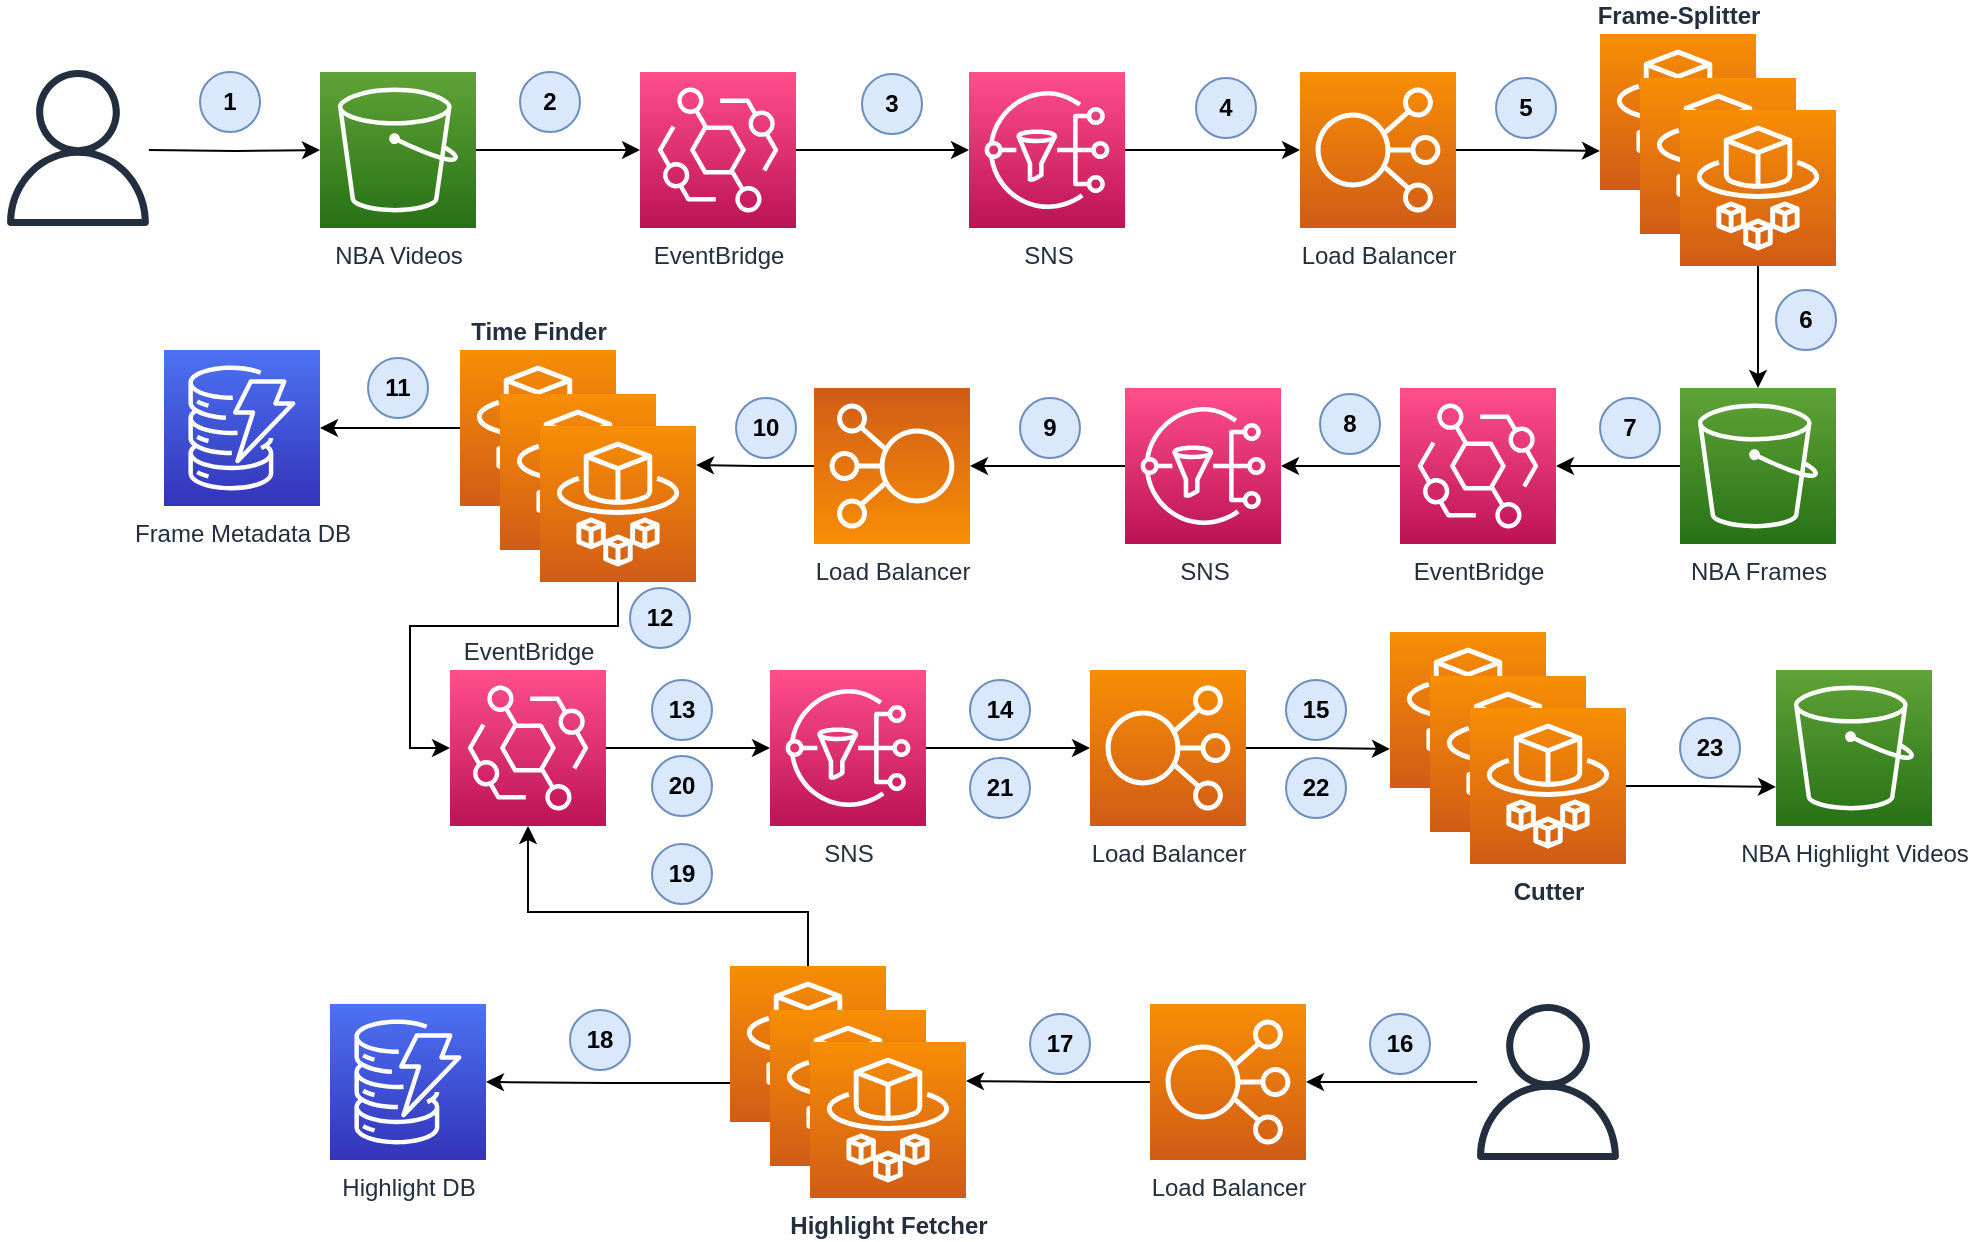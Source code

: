 <mxfile version="15.4.0" type="device"><diagram id="Ht1M8jgEwFfnCIfOTk4-" name="Page-1"><mxGraphModel dx="1086" dy="806" grid="1" gridSize="10" guides="1" tooltips="1" connect="1" arrows="1" fold="1" page="1" pageScale="1" pageWidth="1169" pageHeight="827" math="0" shadow="0"><root><mxCell id="0"/><mxCell id="1" parent="0"/><mxCell id="QrHGfayIJ2Q1uQ4Zjv9M-25" style="edgeStyle=orthogonalEdgeStyle;rounded=0;orthogonalLoop=1;jettySize=auto;html=1;" edge="1" parent="1" target="QrHGfayIJ2Q1uQ4Zjv9M-3"><mxGeometry relative="1" as="geometry"><mxPoint x="174.455" y="391" as="sourcePoint"/></mxGeometry></mxCell><mxCell id="QrHGfayIJ2Q1uQ4Zjv9M-2" value="" style="sketch=0;outlineConnect=0;fontColor=#232F3E;gradientColor=none;fillColor=#232F3E;strokeColor=none;dashed=0;verticalLabelPosition=bottom;verticalAlign=top;align=center;html=1;fontSize=12;fontStyle=0;aspect=fixed;pointerEvents=1;shape=mxgraph.aws4.user;" vertex="1" parent="1"><mxGeometry x="100" y="351" width="78" height="78" as="geometry"/></mxCell><mxCell id="QrHGfayIJ2Q1uQ4Zjv9M-26" style="edgeStyle=orthogonalEdgeStyle;rounded=0;orthogonalLoop=1;jettySize=auto;html=1;" edge="1" parent="1" source="QrHGfayIJ2Q1uQ4Zjv9M-3" target="QrHGfayIJ2Q1uQ4Zjv9M-4"><mxGeometry relative="1" as="geometry"/></mxCell><mxCell id="QrHGfayIJ2Q1uQ4Zjv9M-3" value="NBA Videos" style="sketch=0;points=[[0,0,0],[0.25,0,0],[0.5,0,0],[0.75,0,0],[1,0,0],[0,1,0],[0.25,1,0],[0.5,1,0],[0.75,1,0],[1,1,0],[0,0.25,0],[0,0.5,0],[0,0.75,0],[1,0.25,0],[1,0.5,0],[1,0.75,0]];outlineConnect=0;fontColor=#232F3E;gradientColor=#60A337;gradientDirection=north;fillColor=#277116;strokeColor=#ffffff;dashed=0;verticalLabelPosition=bottom;verticalAlign=top;align=center;html=1;fontSize=12;fontStyle=0;aspect=fixed;shape=mxgraph.aws4.resourceIcon;resIcon=mxgraph.aws4.s3;" vertex="1" parent="1"><mxGeometry x="260" y="352" width="78" height="78" as="geometry"/></mxCell><mxCell id="QrHGfayIJ2Q1uQ4Zjv9M-27" value="" style="edgeStyle=orthogonalEdgeStyle;rounded=0;orthogonalLoop=1;jettySize=auto;html=1;" edge="1" parent="1" source="QrHGfayIJ2Q1uQ4Zjv9M-4" target="QrHGfayIJ2Q1uQ4Zjv9M-5"><mxGeometry relative="1" as="geometry"/></mxCell><mxCell id="QrHGfayIJ2Q1uQ4Zjv9M-4" value="EventBridge" style="sketch=0;points=[[0,0,0],[0.25,0,0],[0.5,0,0],[0.75,0,0],[1,0,0],[0,1,0],[0.25,1,0],[0.5,1,0],[0.75,1,0],[1,1,0],[0,0.25,0],[0,0.5,0],[0,0.75,0],[1,0.25,0],[1,0.5,0],[1,0.75,0]];outlineConnect=0;fontColor=#232F3E;gradientColor=#FF4F8B;gradientDirection=north;fillColor=#BC1356;strokeColor=#ffffff;dashed=0;verticalLabelPosition=bottom;verticalAlign=top;align=center;html=1;fontSize=12;fontStyle=0;aspect=fixed;shape=mxgraph.aws4.resourceIcon;resIcon=mxgraph.aws4.eventbridge;" vertex="1" parent="1"><mxGeometry x="420" y="352" width="78" height="78" as="geometry"/></mxCell><mxCell id="QrHGfayIJ2Q1uQ4Zjv9M-28" style="edgeStyle=orthogonalEdgeStyle;rounded=0;orthogonalLoop=1;jettySize=auto;html=1;" edge="1" parent="1" source="QrHGfayIJ2Q1uQ4Zjv9M-5" target="QrHGfayIJ2Q1uQ4Zjv9M-12"><mxGeometry relative="1" as="geometry"/></mxCell><mxCell id="QrHGfayIJ2Q1uQ4Zjv9M-5" value="SNS" style="sketch=0;points=[[0,0,0],[0.25,0,0],[0.5,0,0],[0.75,0,0],[1,0,0],[0,1,0],[0.25,1,0],[0.5,1,0],[0.75,1,0],[1,1,0],[0,0.25,0],[0,0.5,0],[0,0.75,0],[1,0.25,0],[1,0.5,0],[1,0.75,0]];outlineConnect=0;fontColor=#232F3E;gradientColor=#FF4F8B;gradientDirection=north;fillColor=#BC1356;strokeColor=#ffffff;dashed=0;verticalLabelPosition=bottom;verticalAlign=top;align=center;html=1;fontSize=12;fontStyle=0;aspect=fixed;shape=mxgraph.aws4.resourceIcon;resIcon=mxgraph.aws4.sns;labelPosition=center;" vertex="1" parent="1"><mxGeometry x="584.5" y="352" width="78" height="78" as="geometry"/></mxCell><mxCell id="QrHGfayIJ2Q1uQ4Zjv9M-6" value="&lt;b&gt;Frame-Splitter&lt;/b&gt;" style="sketch=0;points=[[0,0,0],[0.25,0,0],[0.5,0,0],[0.75,0,0],[1,0,0],[0,1,0],[0.25,1,0],[0.5,1,0],[0.75,1,0],[1,1,0],[0,0.25,0],[0,0.5,0],[0,0.75,0],[1,0.25,0],[1,0.5,0],[1,0.75,0]];outlineConnect=0;fontColor=#232F3E;gradientColor=#F78E04;gradientDirection=north;fillColor=#D05C17;strokeColor=#ffffff;dashed=0;verticalLabelPosition=top;verticalAlign=bottom;align=center;html=1;fontSize=12;fontStyle=0;aspect=fixed;shape=mxgraph.aws4.resourceIcon;resIcon=mxgraph.aws4.fargate;labelPosition=center;" vertex="1" parent="1"><mxGeometry x="900" y="333" width="78" height="78" as="geometry"/></mxCell><mxCell id="QrHGfayIJ2Q1uQ4Zjv9M-7" value="" style="sketch=0;points=[[0,0,0],[0.25,0,0],[0.5,0,0],[0.75,0,0],[1,0,0],[0,1,0],[0.25,1,0],[0.5,1,0],[0.75,1,0],[1,1,0],[0,0.25,0],[0,0.5,0],[0,0.75,0],[1,0.25,0],[1,0.5,0],[1,0.75,0]];outlineConnect=0;fontColor=#232F3E;gradientColor=#F78E04;gradientDirection=north;fillColor=#D05C17;strokeColor=#ffffff;dashed=0;verticalLabelPosition=bottom;verticalAlign=top;align=center;html=1;fontSize=12;fontStyle=0;aspect=fixed;shape=mxgraph.aws4.resourceIcon;resIcon=mxgraph.aws4.fargate;" vertex="1" parent="1"><mxGeometry x="920" y="355" width="78" height="78" as="geometry"/></mxCell><mxCell id="QrHGfayIJ2Q1uQ4Zjv9M-15" style="edgeStyle=orthogonalEdgeStyle;rounded=0;orthogonalLoop=1;jettySize=auto;html=1;" edge="1" parent="1" source="QrHGfayIJ2Q1uQ4Zjv9M-8" target="QrHGfayIJ2Q1uQ4Zjv9M-14"><mxGeometry relative="1" as="geometry"/></mxCell><mxCell id="QrHGfayIJ2Q1uQ4Zjv9M-8" value="" style="sketch=0;points=[[0,0,0],[0.25,0,0],[0.5,0,0],[0.75,0,0],[1,0,0],[0,1,0],[0.25,1,0],[0.5,1,0],[0.75,1,0],[1,1,0],[0,0.25,0],[0,0.5,0],[0,0.75,0],[1,0.25,0],[1,0.5,0],[1,0.75,0]];outlineConnect=0;fontColor=#232F3E;gradientColor=#F78E04;gradientDirection=north;fillColor=#D05C17;strokeColor=#ffffff;dashed=0;verticalLabelPosition=bottom;verticalAlign=top;align=center;html=1;fontSize=12;fontStyle=0;aspect=fixed;shape=mxgraph.aws4.resourceIcon;resIcon=mxgraph.aws4.fargate;" vertex="1" parent="1"><mxGeometry x="940" y="371" width="78" height="78" as="geometry"/></mxCell><mxCell id="QrHGfayIJ2Q1uQ4Zjv9M-13" style="edgeStyle=orthogonalEdgeStyle;rounded=0;orthogonalLoop=1;jettySize=auto;html=1;entryX=0;entryY=0.75;entryDx=0;entryDy=0;entryPerimeter=0;" edge="1" parent="1" source="QrHGfayIJ2Q1uQ4Zjv9M-12" target="QrHGfayIJ2Q1uQ4Zjv9M-6"><mxGeometry relative="1" as="geometry"/></mxCell><mxCell id="QrHGfayIJ2Q1uQ4Zjv9M-12" value="Load Balancer" style="sketch=0;points=[[0,0,0],[0.25,0,0],[0.5,0,0],[0.75,0,0],[1,0,0],[0,1,0],[0.25,1,0],[0.5,1,0],[0.75,1,0],[1,1,0],[0,0.25,0],[0,0.5,0],[0,0.75,0],[1,0.25,0],[1,0.5,0],[1,0.75,0]];outlineConnect=0;fontColor=#232F3E;gradientColor=#F78E04;gradientDirection=north;fillColor=#D05C17;strokeColor=#ffffff;dashed=0;verticalLabelPosition=bottom;verticalAlign=top;align=center;html=1;fontSize=12;fontStyle=0;aspect=fixed;shape=mxgraph.aws4.resourceIcon;resIcon=mxgraph.aws4.elastic_load_balancing;" vertex="1" parent="1"><mxGeometry x="750" y="352" width="78" height="78" as="geometry"/></mxCell><mxCell id="QrHGfayIJ2Q1uQ4Zjv9M-31" style="edgeStyle=orthogonalEdgeStyle;rounded=0;orthogonalLoop=1;jettySize=auto;html=1;" edge="1" parent="1" source="QrHGfayIJ2Q1uQ4Zjv9M-14" target="QrHGfayIJ2Q1uQ4Zjv9M-16"><mxGeometry relative="1" as="geometry"/></mxCell><mxCell id="QrHGfayIJ2Q1uQ4Zjv9M-14" value="NBA Frames" style="sketch=0;points=[[0,0,0],[0.25,0,0],[0.5,0,0],[0.75,0,0],[1,0,0],[0,1,0],[0.25,1,0],[0.5,1,0],[0.75,1,0],[1,1,0],[0,0.25,0],[0,0.5,0],[0,0.75,0],[1,0.25,0],[1,0.5,0],[1,0.75,0]];outlineConnect=0;fontColor=#232F3E;gradientColor=#60A337;gradientDirection=north;fillColor=#277116;strokeColor=#ffffff;dashed=0;verticalLabelPosition=bottom;verticalAlign=top;align=center;html=1;fontSize=12;fontStyle=0;aspect=fixed;shape=mxgraph.aws4.resourceIcon;resIcon=mxgraph.aws4.s3;" vertex="1" parent="1"><mxGeometry x="940" y="510" width="78" height="78" as="geometry"/></mxCell><mxCell id="QrHGfayIJ2Q1uQ4Zjv9M-32" style="edgeStyle=orthogonalEdgeStyle;rounded=0;orthogonalLoop=1;jettySize=auto;html=1;entryX=1;entryY=0.5;entryDx=0;entryDy=0;entryPerimeter=0;" edge="1" parent="1" source="QrHGfayIJ2Q1uQ4Zjv9M-16" target="QrHGfayIJ2Q1uQ4Zjv9M-17"><mxGeometry relative="1" as="geometry"/></mxCell><mxCell id="QrHGfayIJ2Q1uQ4Zjv9M-16" value="EventBridge" style="sketch=0;points=[[0,0,0],[0.25,0,0],[0.5,0,0],[0.75,0,0],[1,0,0],[0,1,0],[0.25,1,0],[0.5,1,0],[0.75,1,0],[1,1,0],[0,0.25,0],[0,0.5,0],[0,0.75,0],[1,0.25,0],[1,0.5,0],[1,0.75,0]];outlineConnect=0;fontColor=#232F3E;gradientColor=#FF4F8B;gradientDirection=north;fillColor=#BC1356;strokeColor=#ffffff;dashed=0;verticalLabelPosition=bottom;verticalAlign=top;align=center;html=1;fontSize=12;fontStyle=0;aspect=fixed;shape=mxgraph.aws4.resourceIcon;resIcon=mxgraph.aws4.eventbridge;" vertex="1" parent="1"><mxGeometry x="800" y="510" width="78" height="78" as="geometry"/></mxCell><mxCell id="QrHGfayIJ2Q1uQ4Zjv9M-33" style="edgeStyle=orthogonalEdgeStyle;rounded=0;orthogonalLoop=1;jettySize=auto;html=1;" edge="1" parent="1" source="QrHGfayIJ2Q1uQ4Zjv9M-17" target="QrHGfayIJ2Q1uQ4Zjv9M-18"><mxGeometry relative="1" as="geometry"/></mxCell><mxCell id="QrHGfayIJ2Q1uQ4Zjv9M-17" value="SNS" style="sketch=0;points=[[0,0,0],[0.25,0,0],[0.5,0,0],[0.75,0,0],[1,0,0],[0,1,0],[0.25,1,0],[0.5,1,0],[0.75,1,0],[1,1,0],[0,0.25,0],[0,0.5,0],[0,0.75,0],[1,0.25,0],[1,0.5,0],[1,0.75,0]];outlineConnect=0;fontColor=#232F3E;gradientColor=#FF4F8B;gradientDirection=north;fillColor=#BC1356;strokeColor=#ffffff;dashed=0;verticalLabelPosition=bottom;verticalAlign=top;align=center;html=1;fontSize=12;fontStyle=0;aspect=fixed;shape=mxgraph.aws4.resourceIcon;resIcon=mxgraph.aws4.sns;labelPosition=center;" vertex="1" parent="1"><mxGeometry x="662.5" y="510" width="78" height="78" as="geometry"/></mxCell><mxCell id="QrHGfayIJ2Q1uQ4Zjv9M-24" style="edgeStyle=orthogonalEdgeStyle;rounded=0;orthogonalLoop=1;jettySize=auto;html=1;entryX=1;entryY=0.25;entryDx=0;entryDy=0;entryPerimeter=0;" edge="1" parent="1" source="QrHGfayIJ2Q1uQ4Zjv9M-18" target="QrHGfayIJ2Q1uQ4Zjv9M-23"><mxGeometry relative="1" as="geometry"/></mxCell><mxCell id="QrHGfayIJ2Q1uQ4Zjv9M-18" value="Load Balancer" style="sketch=0;points=[[0,0,0],[0.25,0,0],[0.5,0,0],[0.75,0,0],[1,0,0],[0,1,0],[0.25,1,0],[0.5,1,0],[0.75,1,0],[1,1,0],[0,0.25,0],[0,0.5,0],[0,0.75,0],[1,0.25,0],[1,0.5,0],[1,0.75,0]];outlineConnect=0;fontColor=#232F3E;gradientColor=#F78E04;gradientDirection=north;fillColor=#D05C17;strokeColor=#ffffff;dashed=0;verticalLabelPosition=bottom;verticalAlign=top;align=center;html=1;fontSize=12;fontStyle=0;aspect=fixed;shape=mxgraph.aws4.resourceIcon;resIcon=mxgraph.aws4.elastic_load_balancing;direction=west;" vertex="1" parent="1"><mxGeometry x="507" y="510" width="78" height="78" as="geometry"/></mxCell><mxCell id="QrHGfayIJ2Q1uQ4Zjv9M-30" style="edgeStyle=orthogonalEdgeStyle;rounded=0;orthogonalLoop=1;jettySize=auto;html=1;entryX=1;entryY=0.5;entryDx=0;entryDy=0;entryPerimeter=0;" edge="1" parent="1" source="QrHGfayIJ2Q1uQ4Zjv9M-21" target="QrHGfayIJ2Q1uQ4Zjv9M-29"><mxGeometry relative="1" as="geometry"/></mxCell><mxCell id="QrHGfayIJ2Q1uQ4Zjv9M-21" value="&lt;b&gt;Time Finder&lt;/b&gt;" style="sketch=0;points=[[0,0,0],[0.25,0,0],[0.5,0,0],[0.75,0,0],[1,0,0],[0,1,0],[0.25,1,0],[0.5,1,0],[0.75,1,0],[1,1,0],[0,0.25,0],[0,0.5,0],[0,0.75,0],[1,0.25,0],[1,0.5,0],[1,0.75,0]];outlineConnect=0;fontColor=#232F3E;gradientColor=#F78E04;gradientDirection=north;fillColor=#D05C17;strokeColor=#ffffff;dashed=0;verticalLabelPosition=top;verticalAlign=bottom;align=center;html=1;fontSize=12;fontStyle=0;aspect=fixed;shape=mxgraph.aws4.resourceIcon;resIcon=mxgraph.aws4.fargate;labelPosition=center;" vertex="1" parent="1"><mxGeometry x="330" y="491" width="78" height="78" as="geometry"/></mxCell><mxCell id="QrHGfayIJ2Q1uQ4Zjv9M-22" value="" style="sketch=0;points=[[0,0,0],[0.25,0,0],[0.5,0,0],[0.75,0,0],[1,0,0],[0,1,0],[0.25,1,0],[0.5,1,0],[0.75,1,0],[1,1,0],[0,0.25,0],[0,0.5,0],[0,0.75,0],[1,0.25,0],[1,0.5,0],[1,0.75,0]];outlineConnect=0;fontColor=#232F3E;gradientColor=#F78E04;gradientDirection=north;fillColor=#D05C17;strokeColor=#ffffff;dashed=0;verticalLabelPosition=bottom;verticalAlign=top;align=center;html=1;fontSize=12;fontStyle=0;aspect=fixed;shape=mxgraph.aws4.resourceIcon;resIcon=mxgraph.aws4.fargate;" vertex="1" parent="1"><mxGeometry x="350" y="513" width="78" height="78" as="geometry"/></mxCell><mxCell id="QrHGfayIJ2Q1uQ4Zjv9M-54" style="edgeStyle=orthogonalEdgeStyle;rounded=0;orthogonalLoop=1;jettySize=auto;html=1;entryX=0;entryY=0.5;entryDx=0;entryDy=0;entryPerimeter=0;exitX=0.5;exitY=1;exitDx=0;exitDy=0;exitPerimeter=0;" edge="1" parent="1" source="QrHGfayIJ2Q1uQ4Zjv9M-23" target="QrHGfayIJ2Q1uQ4Zjv9M-43"><mxGeometry relative="1" as="geometry"/></mxCell><mxCell id="QrHGfayIJ2Q1uQ4Zjv9M-23" value="" style="sketch=0;points=[[0,0,0],[0.25,0,0],[0.5,0,0],[0.75,0,0],[1,0,0],[0,1,0],[0.25,1,0],[0.5,1,0],[0.75,1,0],[1,1,0],[0,0.25,0],[0,0.5,0],[0,0.75,0],[1,0.25,0],[1,0.5,0],[1,0.75,0]];outlineConnect=0;fontColor=#232F3E;gradientColor=#F78E04;gradientDirection=north;fillColor=#D05C17;strokeColor=#ffffff;dashed=0;verticalLabelPosition=bottom;verticalAlign=top;align=center;html=1;fontSize=12;fontStyle=0;aspect=fixed;shape=mxgraph.aws4.resourceIcon;resIcon=mxgraph.aws4.fargate;" vertex="1" parent="1"><mxGeometry x="370" y="529" width="78" height="78" as="geometry"/></mxCell><mxCell id="QrHGfayIJ2Q1uQ4Zjv9M-29" value="Frame Metadata DB" style="sketch=0;points=[[0,0,0],[0.25,0,0],[0.5,0,0],[0.75,0,0],[1,0,0],[0,1,0],[0.25,1,0],[0.5,1,0],[0.75,1,0],[1,1,0],[0,0.25,0],[0,0.5,0],[0,0.75,0],[1,0.25,0],[1,0.5,0],[1,0.75,0]];outlineConnect=0;fontColor=#232F3E;gradientColor=#4D72F3;gradientDirection=north;fillColor=#3334B9;strokeColor=#ffffff;dashed=0;verticalLabelPosition=bottom;verticalAlign=top;align=center;html=1;fontSize=12;fontStyle=0;aspect=fixed;shape=mxgraph.aws4.resourceIcon;resIcon=mxgraph.aws4.dynamodb;" vertex="1" parent="1"><mxGeometry x="182" y="491" width="78" height="78" as="geometry"/></mxCell><mxCell id="QrHGfayIJ2Q1uQ4Zjv9M-55" style="edgeStyle=orthogonalEdgeStyle;rounded=0;orthogonalLoop=1;jettySize=auto;html=1;" edge="1" parent="1" source="QrHGfayIJ2Q1uQ4Zjv9M-34" target="QrHGfayIJ2Q1uQ4Zjv9M-43"><mxGeometry relative="1" as="geometry"><Array as="points"><mxPoint x="504" y="772"/><mxPoint x="364" y="772"/></Array></mxGeometry></mxCell><mxCell id="QrHGfayIJ2Q1uQ4Zjv9M-34" value="" style="sketch=0;points=[[0,0,0],[0.25,0,0],[0.5,0,0],[0.75,0,0],[1,0,0],[0,1,0],[0.25,1,0],[0.5,1,0],[0.75,1,0],[1,1,0],[0,0.25,0],[0,0.5,0],[0,0.75,0],[1,0.25,0],[1,0.5,0],[1,0.75,0]];outlineConnect=0;fontColor=#232F3E;gradientColor=#F78E04;gradientDirection=north;fillColor=#D05C17;strokeColor=#ffffff;dashed=0;verticalLabelPosition=top;verticalAlign=bottom;align=center;html=1;fontSize=12;fontStyle=0;aspect=fixed;shape=mxgraph.aws4.resourceIcon;resIcon=mxgraph.aws4.fargate;labelPosition=center;" vertex="1" parent="1"><mxGeometry x="465" y="799" width="78" height="78" as="geometry"/></mxCell><mxCell id="QrHGfayIJ2Q1uQ4Zjv9M-35" value="" style="sketch=0;points=[[0,0,0],[0.25,0,0],[0.5,0,0],[0.75,0,0],[1,0,0],[0,1,0],[0.25,1,0],[0.5,1,0],[0.75,1,0],[1,1,0],[0,0.25,0],[0,0.5,0],[0,0.75,0],[1,0.25,0],[1,0.5,0],[1,0.75,0]];outlineConnect=0;fontColor=#232F3E;gradientColor=#F78E04;gradientDirection=north;fillColor=#D05C17;strokeColor=#ffffff;dashed=0;verticalLabelPosition=bottom;verticalAlign=top;align=center;html=1;fontSize=12;fontStyle=0;aspect=fixed;shape=mxgraph.aws4.resourceIcon;resIcon=mxgraph.aws4.fargate;" vertex="1" parent="1"><mxGeometry x="485" y="821" width="78" height="78" as="geometry"/></mxCell><mxCell id="QrHGfayIJ2Q1uQ4Zjv9M-42" style="edgeStyle=orthogonalEdgeStyle;rounded=0;orthogonalLoop=1;jettySize=auto;html=1;exitX=0;exitY=0.75;exitDx=0;exitDy=0;exitPerimeter=0;" edge="1" parent="1" source="QrHGfayIJ2Q1uQ4Zjv9M-34" target="QrHGfayIJ2Q1uQ4Zjv9M-41"><mxGeometry relative="1" as="geometry"/></mxCell><mxCell id="QrHGfayIJ2Q1uQ4Zjv9M-36" value="&lt;b&gt;Highlight Fetcher&lt;/b&gt;" style="sketch=0;points=[[0,0,0],[0.25,0,0],[0.5,0,0],[0.75,0,0],[1,0,0],[0,1,0],[0.25,1,0],[0.5,1,0],[0.75,1,0],[1,1,0],[0,0.25,0],[0,0.5,0],[0,0.75,0],[1,0.25,0],[1,0.5,0],[1,0.75,0]];outlineConnect=0;fontColor=#232F3E;gradientColor=#F78E04;gradientDirection=north;fillColor=#D05C17;strokeColor=#ffffff;dashed=0;verticalLabelPosition=bottom;verticalAlign=top;align=center;html=1;fontSize=12;fontStyle=0;aspect=fixed;shape=mxgraph.aws4.resourceIcon;resIcon=mxgraph.aws4.fargate;" vertex="1" parent="1"><mxGeometry x="505" y="837" width="78" height="78" as="geometry"/></mxCell><mxCell id="QrHGfayIJ2Q1uQ4Zjv9M-37" style="edgeStyle=orthogonalEdgeStyle;rounded=0;orthogonalLoop=1;jettySize=auto;html=1;entryX=1;entryY=0.25;entryDx=0;entryDy=0;entryPerimeter=0;" edge="1" parent="1" source="QrHGfayIJ2Q1uQ4Zjv9M-38" target="QrHGfayIJ2Q1uQ4Zjv9M-36"><mxGeometry relative="1" as="geometry"/></mxCell><mxCell id="QrHGfayIJ2Q1uQ4Zjv9M-38" value="Load Balancer" style="sketch=0;points=[[0,0,0],[0.25,0,0],[0.5,0,0],[0.75,0,0],[1,0,0],[0,1,0],[0.25,1,0],[0.5,1,0],[0.75,1,0],[1,1,0],[0,0.25,0],[0,0.5,0],[0,0.75,0],[1,0.25,0],[1,0.5,0],[1,0.75,0]];outlineConnect=0;fontColor=#232F3E;gradientColor=#F78E04;gradientDirection=north;fillColor=#D05C17;strokeColor=#ffffff;dashed=0;verticalLabelPosition=bottom;verticalAlign=top;align=center;html=1;fontSize=12;fontStyle=0;aspect=fixed;shape=mxgraph.aws4.resourceIcon;resIcon=mxgraph.aws4.elastic_load_balancing;" vertex="1" parent="1"><mxGeometry x="675" y="818" width="78" height="78" as="geometry"/></mxCell><mxCell id="QrHGfayIJ2Q1uQ4Zjv9M-40" style="edgeStyle=orthogonalEdgeStyle;rounded=0;orthogonalLoop=1;jettySize=auto;html=1;" edge="1" parent="1" source="QrHGfayIJ2Q1uQ4Zjv9M-39" target="QrHGfayIJ2Q1uQ4Zjv9M-38"><mxGeometry relative="1" as="geometry"/></mxCell><mxCell id="QrHGfayIJ2Q1uQ4Zjv9M-39" value="" style="sketch=0;outlineConnect=0;fontColor=#232F3E;gradientColor=none;fillColor=#232F3E;strokeColor=none;dashed=0;verticalLabelPosition=bottom;verticalAlign=top;align=center;html=1;fontSize=12;fontStyle=0;aspect=fixed;pointerEvents=1;shape=mxgraph.aws4.user;" vertex="1" parent="1"><mxGeometry x="835" y="818" width="78" height="78" as="geometry"/></mxCell><mxCell id="QrHGfayIJ2Q1uQ4Zjv9M-41" value="Highlight DB" style="sketch=0;points=[[0,0,0],[0.25,0,0],[0.5,0,0],[0.75,0,0],[1,0,0],[0,1,0],[0.25,1,0],[0.5,1,0],[0.75,1,0],[1,1,0],[0,0.25,0],[0,0.5,0],[0,0.75,0],[1,0.25,0],[1,0.5,0],[1,0.75,0]];outlineConnect=0;fontColor=#232F3E;gradientColor=#4D72F3;gradientDirection=north;fillColor=#3334B9;strokeColor=#ffffff;dashed=0;verticalLabelPosition=bottom;verticalAlign=top;align=center;html=1;fontSize=12;fontStyle=0;aspect=fixed;shape=mxgraph.aws4.resourceIcon;resIcon=mxgraph.aws4.dynamodb;" vertex="1" parent="1"><mxGeometry x="265" y="818" width="78" height="78" as="geometry"/></mxCell><mxCell id="QrHGfayIJ2Q1uQ4Zjv9M-46" style="edgeStyle=orthogonalEdgeStyle;rounded=0;orthogonalLoop=1;jettySize=auto;html=1;" edge="1" parent="1" source="QrHGfayIJ2Q1uQ4Zjv9M-43" target="QrHGfayIJ2Q1uQ4Zjv9M-44"><mxGeometry relative="1" as="geometry"/></mxCell><mxCell id="QrHGfayIJ2Q1uQ4Zjv9M-43" value="EventBridge" style="sketch=0;points=[[0,0,0],[0.25,0,0],[0.5,0,0],[0.75,0,0],[1,0,0],[0,1,0],[0.25,1,0],[0.5,1,0],[0.75,1,0],[1,1,0],[0,0.25,0],[0,0.5,0],[0,0.75,0],[1,0.25,0],[1,0.5,0],[1,0.75,0]];outlineConnect=0;fontColor=#232F3E;gradientColor=#FF4F8B;gradientDirection=north;fillColor=#BC1356;strokeColor=#ffffff;dashed=0;verticalLabelPosition=top;verticalAlign=bottom;align=center;html=1;fontSize=12;fontStyle=0;aspect=fixed;shape=mxgraph.aws4.resourceIcon;resIcon=mxgraph.aws4.eventbridge;labelPosition=center;" vertex="1" parent="1"><mxGeometry x="325" y="651" width="78" height="78" as="geometry"/></mxCell><mxCell id="QrHGfayIJ2Q1uQ4Zjv9M-52" style="edgeStyle=orthogonalEdgeStyle;rounded=0;orthogonalLoop=1;jettySize=auto;html=1;entryX=0;entryY=0.5;entryDx=0;entryDy=0;entryPerimeter=0;" edge="1" parent="1" source="QrHGfayIJ2Q1uQ4Zjv9M-44" target="QrHGfayIJ2Q1uQ4Zjv9M-51"><mxGeometry relative="1" as="geometry"/></mxCell><mxCell id="QrHGfayIJ2Q1uQ4Zjv9M-44" value="SNS" style="sketch=0;points=[[0,0,0],[0.25,0,0],[0.5,0,0],[0.75,0,0],[1,0,0],[0,1,0],[0.25,1,0],[0.5,1,0],[0.75,1,0],[1,1,0],[0,0.25,0],[0,0.5,0],[0,0.75,0],[1,0.25,0],[1,0.5,0],[1,0.75,0]];outlineConnect=0;fontColor=#232F3E;gradientColor=#FF4F8B;gradientDirection=north;fillColor=#BC1356;strokeColor=#ffffff;dashed=0;verticalLabelPosition=bottom;verticalAlign=top;align=center;html=1;fontSize=12;fontStyle=0;aspect=fixed;shape=mxgraph.aws4.resourceIcon;resIcon=mxgraph.aws4.sns;labelPosition=center;" vertex="1" parent="1"><mxGeometry x="485" y="651" width="78" height="78" as="geometry"/></mxCell><mxCell id="QrHGfayIJ2Q1uQ4Zjv9M-47" value="" style="sketch=0;points=[[0,0,0],[0.25,0,0],[0.5,0,0],[0.75,0,0],[1,0,0],[0,1,0],[0.25,1,0],[0.5,1,0],[0.75,1,0],[1,1,0],[0,0.25,0],[0,0.5,0],[0,0.75,0],[1,0.25,0],[1,0.5,0],[1,0.75,0]];outlineConnect=0;fontColor=#232F3E;gradientColor=#F78E04;gradientDirection=north;fillColor=#D05C17;strokeColor=#ffffff;dashed=0;verticalLabelPosition=top;verticalAlign=bottom;align=center;html=1;fontSize=12;fontStyle=0;aspect=fixed;shape=mxgraph.aws4.resourceIcon;resIcon=mxgraph.aws4.fargate;labelPosition=center;" vertex="1" parent="1"><mxGeometry x="795" y="632" width="78" height="78" as="geometry"/></mxCell><mxCell id="QrHGfayIJ2Q1uQ4Zjv9M-48" value="" style="sketch=0;points=[[0,0,0],[0.25,0,0],[0.5,0,0],[0.75,0,0],[1,0,0],[0,1,0],[0.25,1,0],[0.5,1,0],[0.75,1,0],[1,1,0],[0,0.25,0],[0,0.5,0],[0,0.75,0],[1,0.25,0],[1,0.5,0],[1,0.75,0]];outlineConnect=0;fontColor=#232F3E;gradientColor=#F78E04;gradientDirection=north;fillColor=#D05C17;strokeColor=#ffffff;dashed=0;verticalLabelPosition=bottom;verticalAlign=top;align=center;html=1;fontSize=12;fontStyle=0;aspect=fixed;shape=mxgraph.aws4.resourceIcon;resIcon=mxgraph.aws4.fargate;" vertex="1" parent="1"><mxGeometry x="815" y="654" width="78" height="78" as="geometry"/></mxCell><mxCell id="QrHGfayIJ2Q1uQ4Zjv9M-82" style="edgeStyle=orthogonalEdgeStyle;rounded=0;orthogonalLoop=1;jettySize=auto;html=1;entryX=0;entryY=0.75;entryDx=0;entryDy=0;entryPerimeter=0;" edge="1" parent="1" source="QrHGfayIJ2Q1uQ4Zjv9M-49" target="QrHGfayIJ2Q1uQ4Zjv9M-81"><mxGeometry relative="1" as="geometry"/></mxCell><mxCell id="QrHGfayIJ2Q1uQ4Zjv9M-49" value="&lt;b&gt;Cutter&lt;/b&gt;" style="sketch=0;points=[[0,0,0],[0.25,0,0],[0.5,0,0],[0.75,0,0],[1,0,0],[0,1,0],[0.25,1,0],[0.5,1,0],[0.75,1,0],[1,1,0],[0,0.25,0],[0,0.5,0],[0,0.75,0],[1,0.25,0],[1,0.5,0],[1,0.75,0]];outlineConnect=0;fontColor=#232F3E;gradientColor=#F78E04;gradientDirection=north;fillColor=#D05C17;strokeColor=#ffffff;dashed=0;verticalLabelPosition=bottom;verticalAlign=top;align=center;html=1;fontSize=12;fontStyle=0;aspect=fixed;shape=mxgraph.aws4.resourceIcon;resIcon=mxgraph.aws4.fargate;" vertex="1" parent="1"><mxGeometry x="835" y="670" width="78" height="78" as="geometry"/></mxCell><mxCell id="QrHGfayIJ2Q1uQ4Zjv9M-50" style="edgeStyle=orthogonalEdgeStyle;rounded=0;orthogonalLoop=1;jettySize=auto;html=1;entryX=0;entryY=0.75;entryDx=0;entryDy=0;entryPerimeter=0;" edge="1" parent="1" source="QrHGfayIJ2Q1uQ4Zjv9M-51" target="QrHGfayIJ2Q1uQ4Zjv9M-47"><mxGeometry relative="1" as="geometry"/></mxCell><mxCell id="QrHGfayIJ2Q1uQ4Zjv9M-51" value="Load Balancer" style="sketch=0;points=[[0,0,0],[0.25,0,0],[0.5,0,0],[0.75,0,0],[1,0,0],[0,1,0],[0.25,1,0],[0.5,1,0],[0.75,1,0],[1,1,0],[0,0.25,0],[0,0.5,0],[0,0.75,0],[1,0.25,0],[1,0.5,0],[1,0.75,0]];outlineConnect=0;fontColor=#232F3E;gradientColor=#F78E04;gradientDirection=north;fillColor=#D05C17;strokeColor=#ffffff;dashed=0;verticalLabelPosition=bottom;verticalAlign=top;align=center;html=1;fontSize=12;fontStyle=0;aspect=fixed;shape=mxgraph.aws4.resourceIcon;resIcon=mxgraph.aws4.elastic_load_balancing;" vertex="1" parent="1"><mxGeometry x="645" y="651" width="78" height="78" as="geometry"/></mxCell><mxCell id="QrHGfayIJ2Q1uQ4Zjv9M-56" value="&lt;b&gt;1&lt;/b&gt;" style="ellipse;whiteSpace=wrap;html=1;aspect=fixed;fillColor=#dae8fc;strokeColor=#6c8ebf;" vertex="1" parent="1"><mxGeometry x="200" y="352" width="30" height="30" as="geometry"/></mxCell><mxCell id="QrHGfayIJ2Q1uQ4Zjv9M-57" value="&lt;b&gt;2&lt;/b&gt;" style="ellipse;whiteSpace=wrap;html=1;aspect=fixed;fillColor=#dae8fc;strokeColor=#6c8ebf;" vertex="1" parent="1"><mxGeometry x="360" y="352" width="30" height="30" as="geometry"/></mxCell><mxCell id="QrHGfayIJ2Q1uQ4Zjv9M-58" value="&lt;b&gt;3&lt;/b&gt;" style="ellipse;whiteSpace=wrap;html=1;aspect=fixed;fillColor=#dae8fc;strokeColor=#6c8ebf;" vertex="1" parent="1"><mxGeometry x="531" y="353" width="30" height="30" as="geometry"/></mxCell><mxCell id="QrHGfayIJ2Q1uQ4Zjv9M-59" value="&lt;b&gt;4&lt;/b&gt;" style="ellipse;whiteSpace=wrap;html=1;aspect=fixed;fillColor=#dae8fc;strokeColor=#6c8ebf;" vertex="1" parent="1"><mxGeometry x="698" y="355" width="30" height="30" as="geometry"/></mxCell><mxCell id="QrHGfayIJ2Q1uQ4Zjv9M-60" value="&lt;b&gt;5&lt;/b&gt;" style="ellipse;whiteSpace=wrap;html=1;aspect=fixed;fillColor=#dae8fc;strokeColor=#6c8ebf;" vertex="1" parent="1"><mxGeometry x="848" y="355" width="30" height="30" as="geometry"/></mxCell><mxCell id="QrHGfayIJ2Q1uQ4Zjv9M-61" value="&lt;b&gt;6&lt;/b&gt;" style="ellipse;whiteSpace=wrap;html=1;aspect=fixed;fillColor=#dae8fc;strokeColor=#6c8ebf;" vertex="1" parent="1"><mxGeometry x="988" y="461" width="30" height="30" as="geometry"/></mxCell><mxCell id="QrHGfayIJ2Q1uQ4Zjv9M-62" value="&lt;b&gt;7&lt;/b&gt;" style="ellipse;whiteSpace=wrap;html=1;aspect=fixed;fillColor=#dae8fc;strokeColor=#6c8ebf;" vertex="1" parent="1"><mxGeometry x="900" y="515" width="30" height="30" as="geometry"/></mxCell><mxCell id="QrHGfayIJ2Q1uQ4Zjv9M-64" value="&lt;b&gt;8&lt;/b&gt;" style="ellipse;whiteSpace=wrap;html=1;aspect=fixed;fillColor=#dae8fc;strokeColor=#6c8ebf;" vertex="1" parent="1"><mxGeometry x="760" y="513" width="30" height="30" as="geometry"/></mxCell><mxCell id="QrHGfayIJ2Q1uQ4Zjv9M-65" value="&lt;b&gt;9&lt;/b&gt;" style="ellipse;whiteSpace=wrap;html=1;aspect=fixed;fillColor=#dae8fc;strokeColor=#6c8ebf;" vertex="1" parent="1"><mxGeometry x="610" y="515" width="30" height="30" as="geometry"/></mxCell><mxCell id="QrHGfayIJ2Q1uQ4Zjv9M-66" value="&lt;b&gt;10&lt;/b&gt;" style="ellipse;whiteSpace=wrap;html=1;aspect=fixed;fillColor=#dae8fc;strokeColor=#6c8ebf;" vertex="1" parent="1"><mxGeometry x="468" y="515" width="30" height="30" as="geometry"/></mxCell><mxCell id="QrHGfayIJ2Q1uQ4Zjv9M-67" value="&lt;b&gt;11&lt;/b&gt;" style="ellipse;whiteSpace=wrap;html=1;aspect=fixed;fillColor=#dae8fc;strokeColor=#6c8ebf;" vertex="1" parent="1"><mxGeometry x="284" y="495" width="30" height="30" as="geometry"/></mxCell><mxCell id="QrHGfayIJ2Q1uQ4Zjv9M-68" value="&lt;b&gt;12&lt;/b&gt;" style="ellipse;whiteSpace=wrap;html=1;aspect=fixed;fillColor=#dae8fc;strokeColor=#6c8ebf;" vertex="1" parent="1"><mxGeometry x="415" y="610" width="30" height="30" as="geometry"/></mxCell><mxCell id="QrHGfayIJ2Q1uQ4Zjv9M-69" value="&lt;b&gt;13&lt;/b&gt;" style="ellipse;whiteSpace=wrap;html=1;aspect=fixed;fillColor=#dae8fc;strokeColor=#6c8ebf;" vertex="1" parent="1"><mxGeometry x="426" y="656" width="30" height="30" as="geometry"/></mxCell><mxCell id="QrHGfayIJ2Q1uQ4Zjv9M-70" value="&lt;b&gt;14&lt;/b&gt;" style="ellipse;whiteSpace=wrap;html=1;aspect=fixed;fillColor=#dae8fc;strokeColor=#6c8ebf;" vertex="1" parent="1"><mxGeometry x="585" y="656" width="30" height="30" as="geometry"/></mxCell><mxCell id="QrHGfayIJ2Q1uQ4Zjv9M-72" value="&lt;b&gt;15&lt;/b&gt;" style="ellipse;whiteSpace=wrap;html=1;aspect=fixed;fillColor=#dae8fc;strokeColor=#6c8ebf;" vertex="1" parent="1"><mxGeometry x="743" y="656" width="30" height="30" as="geometry"/></mxCell><mxCell id="QrHGfayIJ2Q1uQ4Zjv9M-73" value="&lt;b&gt;16&lt;/b&gt;" style="ellipse;whiteSpace=wrap;html=1;aspect=fixed;fillColor=#dae8fc;strokeColor=#6c8ebf;" vertex="1" parent="1"><mxGeometry x="785" y="823" width="30" height="30" as="geometry"/></mxCell><mxCell id="QrHGfayIJ2Q1uQ4Zjv9M-74" value="&lt;b&gt;17&lt;/b&gt;" style="ellipse;whiteSpace=wrap;html=1;aspect=fixed;fillColor=#dae8fc;strokeColor=#6c8ebf;" vertex="1" parent="1"><mxGeometry x="615" y="823" width="30" height="30" as="geometry"/></mxCell><mxCell id="QrHGfayIJ2Q1uQ4Zjv9M-75" value="&lt;b&gt;18&lt;/b&gt;" style="ellipse;whiteSpace=wrap;html=1;aspect=fixed;fillColor=#dae8fc;strokeColor=#6c8ebf;" vertex="1" parent="1"><mxGeometry x="385" y="821" width="30" height="30" as="geometry"/></mxCell><mxCell id="QrHGfayIJ2Q1uQ4Zjv9M-76" value="&lt;b&gt;19&lt;/b&gt;" style="ellipse;whiteSpace=wrap;html=1;aspect=fixed;fillColor=#dae8fc;strokeColor=#6c8ebf;" vertex="1" parent="1"><mxGeometry x="426" y="738" width="30" height="30" as="geometry"/></mxCell><mxCell id="QrHGfayIJ2Q1uQ4Zjv9M-77" value="&lt;b&gt;20&lt;/b&gt;" style="ellipse;whiteSpace=wrap;html=1;aspect=fixed;fillColor=#dae8fc;strokeColor=#6c8ebf;" vertex="1" parent="1"><mxGeometry x="426" y="694" width="30" height="30" as="geometry"/></mxCell><mxCell id="QrHGfayIJ2Q1uQ4Zjv9M-78" value="&lt;b&gt;21&lt;/b&gt;" style="ellipse;whiteSpace=wrap;html=1;aspect=fixed;fillColor=#dae8fc;strokeColor=#6c8ebf;" vertex="1" parent="1"><mxGeometry x="585" y="695" width="30" height="30" as="geometry"/></mxCell><mxCell id="QrHGfayIJ2Q1uQ4Zjv9M-80" value="&lt;b&gt;22&lt;/b&gt;" style="ellipse;whiteSpace=wrap;html=1;aspect=fixed;fillColor=#dae8fc;strokeColor=#6c8ebf;" vertex="1" parent="1"><mxGeometry x="743" y="695" width="30" height="30" as="geometry"/></mxCell><mxCell id="QrHGfayIJ2Q1uQ4Zjv9M-81" value="NBA Highlight Videos" style="sketch=0;points=[[0,0,0],[0.25,0,0],[0.5,0,0],[0.75,0,0],[1,0,0],[0,1,0],[0.25,1,0],[0.5,1,0],[0.75,1,0],[1,1,0],[0,0.25,0],[0,0.5,0],[0,0.75,0],[1,0.25,0],[1,0.5,0],[1,0.75,0]];outlineConnect=0;fontColor=#232F3E;gradientColor=#60A337;gradientDirection=north;fillColor=#277116;strokeColor=#ffffff;dashed=0;verticalLabelPosition=bottom;verticalAlign=top;align=center;html=1;fontSize=12;fontStyle=0;aspect=fixed;shape=mxgraph.aws4.resourceIcon;resIcon=mxgraph.aws4.s3;" vertex="1" parent="1"><mxGeometry x="988" y="651" width="78" height="78" as="geometry"/></mxCell><mxCell id="QrHGfayIJ2Q1uQ4Zjv9M-83" value="&lt;b&gt;23&lt;/b&gt;" style="ellipse;whiteSpace=wrap;html=1;aspect=fixed;fillColor=#dae8fc;strokeColor=#6c8ebf;" vertex="1" parent="1"><mxGeometry x="940" y="675" width="30" height="30" as="geometry"/></mxCell></root></mxGraphModel></diagram></mxfile>